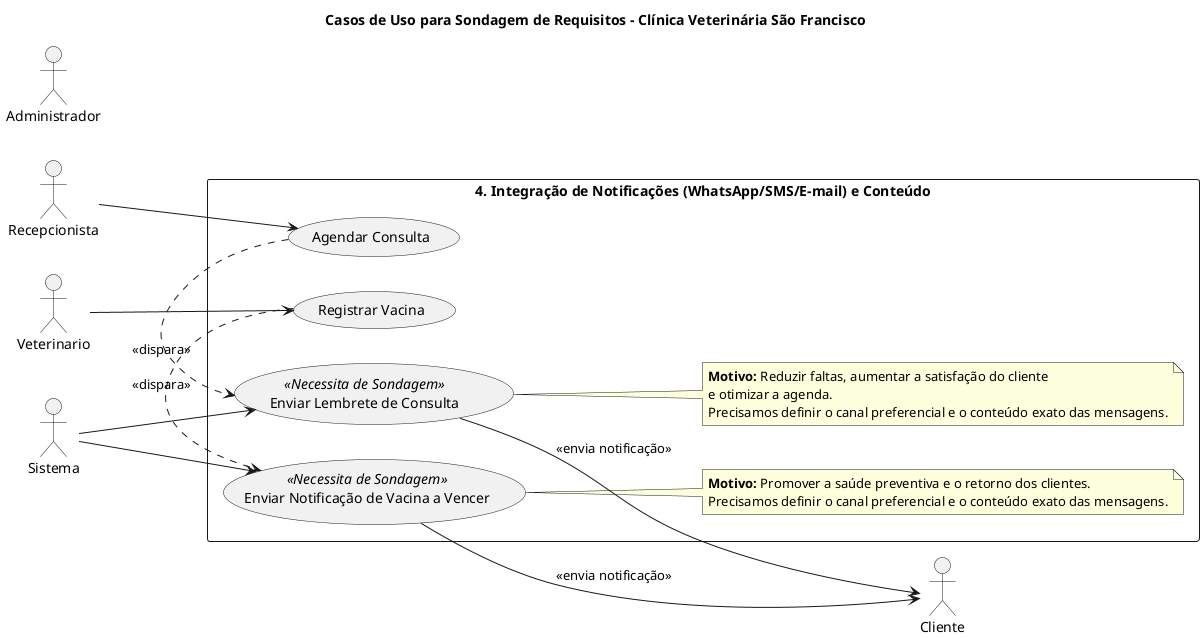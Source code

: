 @startuml
left to right direction
skinparam packageStyle rectangle

title Casos de Uso para Sondagem de Requisitos - Clínica Veterinária São Francisco

actor Cliente as cliente
actor Recepcionista as recepcionista
actor Veterinario as veterinario
actor Administrador as administrador
actor Sistema as sistema

package "4. Integração de Notificações (WhatsApp/SMS/E-mail) e Conteúdo" {
  usecase "Agendar Consulta" as UC4_1
  usecase "Registrar Vacina" as UC4_2
  usecase "Enviar Lembrete de Consulta" as UC4_3 <<Necessita de Sondagem>>
  usecase "Enviar Notificação de Vacina a Vencer" as UC4_4 <<Necessita de Sondagem>>

  recepcionista --> UC4_1
  veterinario --> UC4_2
  
  UC4_1 .> UC4_3 : <<dispara>>
  UC4_2 .> UC4_4 : <<dispara>>
  
  sistema --> UC4_3
  sistema --> UC4_4
  UC4_3 --> cliente : <<envia notificação>>
  UC4_4 --> cliente : <<envia notificação>>
  
  note right of UC4_3
    **Motivo:** Reduzir faltas, aumentar a satisfação do cliente
    e otimizar a agenda.
    Precisamos definir o canal preferencial e o conteúdo exato das mensagens.
  end note

  note right of UC4_4
    **Motivo:** Promover a saúde preventiva e o retorno dos clientes.
    Precisamos definir o canal preferencial e o conteúdo exato das mensagens.
  end note
}

@enduml